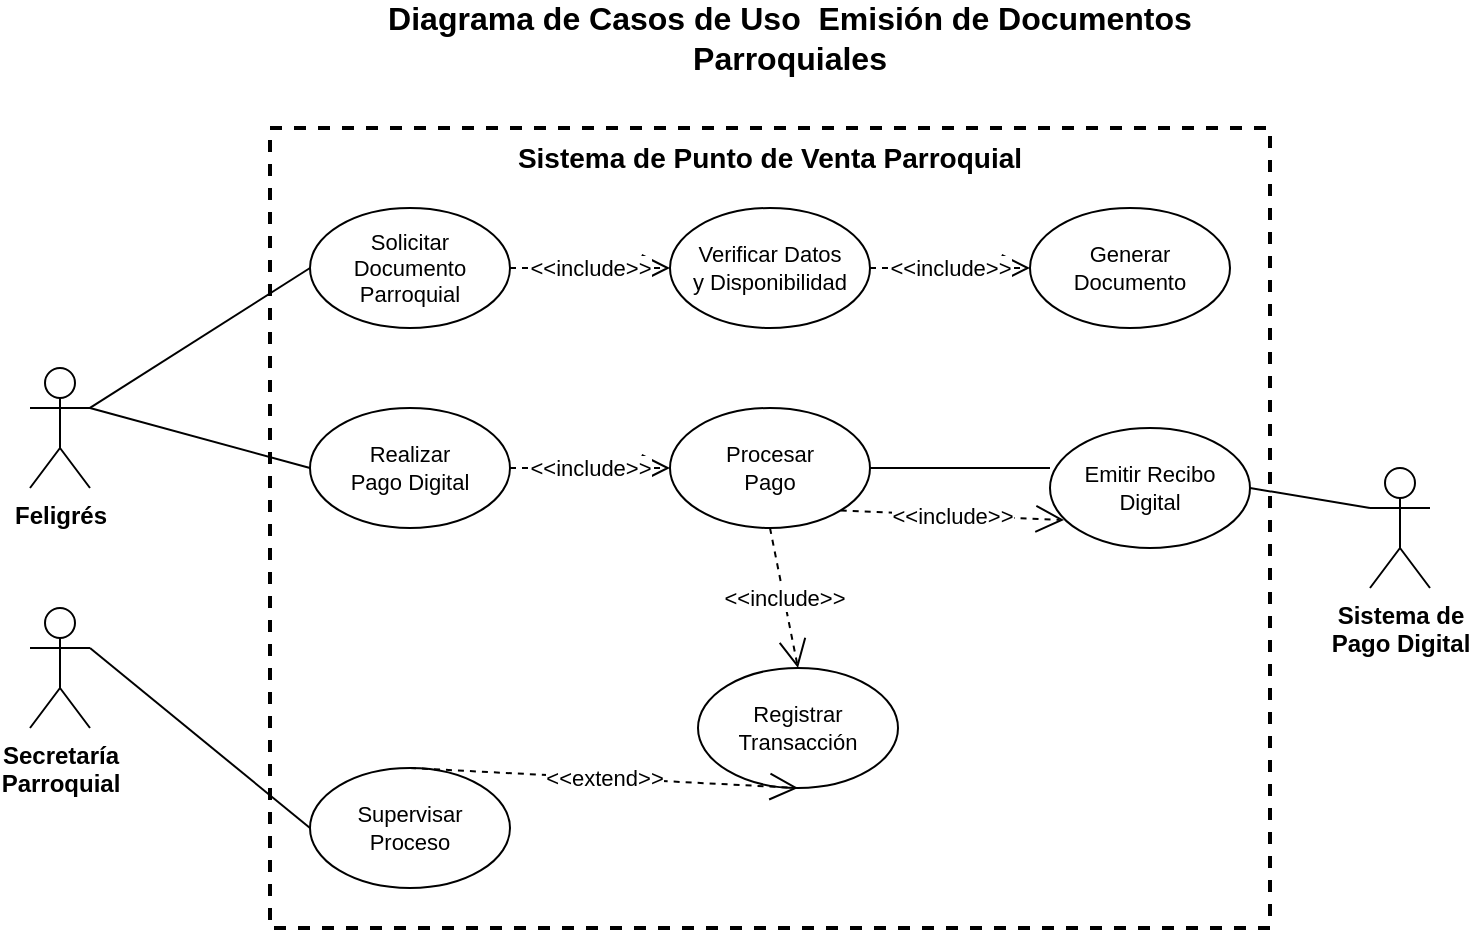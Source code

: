 <mxfile version="27.1.6">
  <diagram id="6RaumuxldRArSYWe0nWr" name="Página-1">
    <mxGraphModel dx="1111" dy="473" grid="1" gridSize="10" guides="1" tooltips="1" connect="1" arrows="1" fold="1" page="1" pageScale="1" pageWidth="827" pageHeight="1169" math="0" shadow="0">
      <root>
        <mxCell id="0" />
        <mxCell id="1" parent="0" />
        <mxCell id="system_boundary" value="Sistema de Punto de Venta Parroquial" style="rounded=0;whiteSpace=wrap;html=1;fillColor=none;strokeColor=#000000;strokeWidth=2;dashed=1;fontSize=14;fontStyle=1;verticalAlign=top;" parent="1" vertex="1">
          <mxGeometry x="200" y="80" width="500" height="400" as="geometry" />
        </mxCell>
        <mxCell id="actor_feligres" value="Feligrés" style="shape=umlActor;verticalLabelPosition=bottom;verticalAlign=top;html=1;outlineConnect=0;fontSize=12;fontStyle=1;" parent="1" vertex="1">
          <mxGeometry x="80" y="200" width="30" height="60" as="geometry" />
        </mxCell>
        <mxCell id="actor_secretaria" value="Secretaría&#xa;Parroquial" style="shape=umlActor;verticalLabelPosition=bottom;verticalAlign=top;html=1;outlineConnect=0;fontSize=12;fontStyle=1;" parent="1" vertex="1">
          <mxGeometry x="80" y="320" width="30" height="60" as="geometry" />
        </mxCell>
        <mxCell id="actor_payment" value="Sistema de&#xa;Pago Digital" style="shape=umlActor;verticalLabelPosition=bottom;verticalAlign=top;html=1;outlineConnect=0;fontSize=12;fontStyle=1;" parent="1" vertex="1">
          <mxGeometry x="750" y="250" width="30" height="60" as="geometry" />
        </mxCell>
        <mxCell id="uc_solicitar" value="Solicitar&#xa;Documento&#xa;Parroquial" style="ellipse;whiteSpace=wrap;html=1;fontSize=11;" parent="1" vertex="1">
          <mxGeometry x="220" y="120" width="100" height="60" as="geometry" />
        </mxCell>
        <mxCell id="uc_verificar" value="Verificar Datos&#xa;y Disponibilidad" style="ellipse;whiteSpace=wrap;html=1;fontSize=11;" parent="1" vertex="1">
          <mxGeometry x="400" y="120" width="100" height="60" as="geometry" />
        </mxCell>
        <mxCell id="uc_generar" value="Generar&#xa;Documento" style="ellipse;whiteSpace=wrap;html=1;fontSize=11;" parent="1" vertex="1">
          <mxGeometry x="580" y="120" width="100" height="60" as="geometry" />
        </mxCell>
        <mxCell id="uc_pago" value="Realizar&#xa;Pago Digital" style="ellipse;whiteSpace=wrap;html=1;fontSize=11;" parent="1" vertex="1">
          <mxGeometry x="220" y="220" width="100" height="60" as="geometry" />
        </mxCell>
        <mxCell id="uc_procesar_pago" value="Procesar&#xa;Pago" style="ellipse;whiteSpace=wrap;html=1;fontSize=11;" parent="1" vertex="1">
          <mxGeometry x="400" y="220" width="100" height="60" as="geometry" />
        </mxCell>
        <mxCell id="uc_registrar" value="Registrar&#xa;Transacción" style="ellipse;whiteSpace=wrap;html=1;fontSize=11;" parent="1" vertex="1">
          <mxGeometry x="414" y="350" width="100" height="60" as="geometry" />
        </mxCell>
        <mxCell id="uc_supervisar" value="Supervisar&#xa;Proceso" style="ellipse;whiteSpace=wrap;html=1;fontSize=11;" parent="1" vertex="1">
          <mxGeometry x="220" y="400" width="100" height="60" as="geometry" />
        </mxCell>
        <mxCell id="assoc_feligres_solicitar" value="" style="endArrow=none;html=1;exitX=1;exitY=0.333;exitDx=0;exitDy=0;exitPerimeter=0;entryX=0;entryY=0.5;entryDx=0;entryDy=0;" parent="1" source="actor_feligres" target="uc_solicitar" edge="1">
          <mxGeometry width="50" height="50" relative="1" as="geometry">
            <mxPoint x="140" y="220" as="sourcePoint" />
            <mxPoint x="190" y="170" as="targetPoint" />
          </mxGeometry>
        </mxCell>
        <mxCell id="assoc_feligres_pago" value="" style="endArrow=none;html=1;exitX=1;exitY=0.333;exitDx=0;exitDy=0;exitPerimeter=0;entryX=0;entryY=0.5;entryDx=0;entryDy=0;" parent="1" source="actor_feligres" target="uc_pago" edge="1">
          <mxGeometry width="50" height="50" relative="1" as="geometry">
            <mxPoint x="140" y="220" as="sourcePoint" />
            <mxPoint x="190" y="170" as="targetPoint" />
          </mxGeometry>
        </mxCell>
        <mxCell id="assoc_secretaria_supervisar" value="" style="endArrow=none;html=1;exitX=1;exitY=0.333;exitDx=0;exitDy=0;exitPerimeter=0;entryX=0;entryY=0.5;entryDx=0;entryDy=0;" parent="1" source="actor_secretaria" target="uc_supervisar" edge="1">
          <mxGeometry width="50" height="50" relative="1" as="geometry">
            <mxPoint x="140" y="340" as="sourcePoint" />
            <mxPoint x="190" y="290" as="targetPoint" />
          </mxGeometry>
        </mxCell>
        <mxCell id="assoc_payment_procesar" value="" style="endArrow=none;html=1;exitX=0;exitY=0.333;exitDx=0;exitDy=0;exitPerimeter=0;entryX=1;entryY=0.5;entryDx=0;entryDy=0;" parent="1" source="uc_recibo" target="uc_procesar_pago" edge="1">
          <mxGeometry width="50" height="50" relative="1" as="geometry">
            <mxPoint x="700" y="270" as="sourcePoint" />
            <mxPoint x="750" y="220" as="targetPoint" />
          </mxGeometry>
        </mxCell>
        <mxCell id="include_verificar" value="&amp;lt;&amp;lt;include&amp;gt;&amp;gt;" style="endArrow=open;endSize=12;dashed=1;html=1;exitX=1;exitY=0.5;exitDx=0;exitDy=0;entryX=0;entryY=0.5;entryDx=0;entryDy=0;" parent="1" source="uc_solicitar" target="uc_verificar" edge="1">
          <mxGeometry width="160" relative="1" as="geometry">
            <mxPoint x="330" y="150" as="sourcePoint" />
            <mxPoint x="490" y="150" as="targetPoint" />
          </mxGeometry>
        </mxCell>
        <mxCell id="include_generar" value="&amp;lt;&amp;lt;include&amp;gt;&amp;gt;" style="endArrow=open;endSize=12;dashed=1;html=1;exitX=1;exitY=0.5;exitDx=0;exitDy=0;entryX=0;entryY=0.5;entryDx=0;entryDy=0;" parent="1" source="uc_verificar" target="uc_generar" edge="1">
          <mxGeometry width="160" relative="1" as="geometry">
            <mxPoint x="460" y="150" as="sourcePoint" />
            <mxPoint x="620" y="150" as="targetPoint" />
          </mxGeometry>
        </mxCell>
        <mxCell id="include_procesar" value="&amp;lt;&amp;lt;include&amp;gt;&amp;gt;" style="endArrow=open;endSize=12;dashed=1;html=1;exitX=1;exitY=0.5;exitDx=0;exitDy=0;entryX=0;entryY=0.5;entryDx=0;entryDy=0;" parent="1" source="uc_pago" target="uc_procesar_pago" edge="1">
          <mxGeometry width="160" relative="1" as="geometry">
            <mxPoint x="330" y="250" as="sourcePoint" />
            <mxPoint x="490" y="250" as="targetPoint" />
          </mxGeometry>
        </mxCell>
        <mxCell id="include_recibo" value="&amp;lt;&amp;lt;include&amp;gt;&amp;gt;" style="endArrow=open;endSize=12;dashed=1;html=1;exitX=1;exitY=1;exitDx=0;exitDy=0;entryX=0.07;entryY=0.767;entryDx=0;entryDy=0;entryPerimeter=0;" parent="1" source="uc_procesar_pago" target="uc_recibo" edge="1">
          <mxGeometry width="160" relative="1" as="geometry">
            <mxPoint x="460" y="250" as="sourcePoint" />
            <mxPoint x="620" y="250" as="targetPoint" />
          </mxGeometry>
        </mxCell>
        <mxCell id="include_registrar" value="&amp;lt;&amp;lt;include&amp;gt;&amp;gt;" style="endArrow=open;endSize=12;dashed=1;html=1;exitX=0.5;exitY=1;exitDx=0;exitDy=0;entryX=0.5;entryY=0;entryDx=0;entryDy=0;" parent="1" source="uc_procesar_pago" target="uc_registrar" edge="1">
          <mxGeometry width="160" relative="1" as="geometry">
            <mxPoint x="400" y="290" as="sourcePoint" />
            <mxPoint x="560" y="290" as="targetPoint" />
          </mxGeometry>
        </mxCell>
        <mxCell id="extend_supervisar" value="&amp;lt;&amp;lt;extend&amp;gt;&amp;gt;" style="endArrow=open;endSize=12;dashed=1;html=1;exitX=0.5;exitY=0;exitDx=0;exitDy=0;entryX=0.5;entryY=1;entryDx=0;entryDy=0;" parent="1" source="uc_supervisar" target="uc_registrar" edge="1">
          <mxGeometry width="160" relative="1" as="geometry">
            <mxPoint x="270" y="390" as="sourcePoint" />
            <mxPoint x="430" y="390" as="targetPoint" />
          </mxGeometry>
        </mxCell>
        <mxCell id="title" value="Diagrama de Casos de Uso&amp;nbsp; Emisión de Documentos Parroquiales" style="text;html=1;strokeColor=none;fillColor=none;align=center;verticalAlign=middle;whiteSpace=wrap;rounded=0;fontSize=16;fontStyle=1;" parent="1" vertex="1">
          <mxGeometry x="210" y="20" width="500" height="30" as="geometry" />
        </mxCell>
        <mxCell id="VNIBzooMa-nJ-eTiSv4q-1" value="" style="endArrow=none;html=1;exitX=0;exitY=0.333;exitDx=0;exitDy=0;exitPerimeter=0;entryX=1;entryY=0.5;entryDx=0;entryDy=0;" edge="1" parent="1" source="actor_payment" target="uc_recibo">
          <mxGeometry width="50" height="50" relative="1" as="geometry">
            <mxPoint x="750" y="270" as="sourcePoint" />
            <mxPoint x="500" y="250" as="targetPoint" />
          </mxGeometry>
        </mxCell>
        <mxCell id="uc_recibo" value="Emitir Recibo&#xa;Digital" style="ellipse;whiteSpace=wrap;html=1;fontSize=11;" parent="1" vertex="1">
          <mxGeometry x="590" y="230" width="100" height="60" as="geometry" />
        </mxCell>
      </root>
    </mxGraphModel>
  </diagram>
</mxfile>
